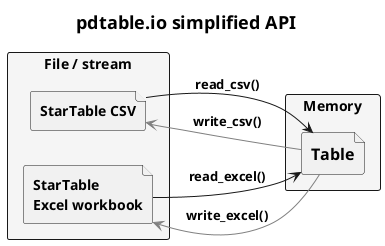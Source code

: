 @startuml io_simple

title = pdtable.io simplified API

skinparam {
    ArrowFontName Consolas
}

left to right direction

rectangle files as "File / stream" #WhiteSmoke {
    file csv as "<b>StarTable CSV"
    file xl as "<b>StarTable\n<b>Excel workbook"
}

rectangle memory as "Memory" #WhiteSmoke {
    file table as "==Table"
}

csv --> table : <b>read_csv()
xl --> table : <b>read_excel()

csv <-- table #Gray : <b>write_csv()
xl <-- table #Gray : <b>write_excel()

@enduml
